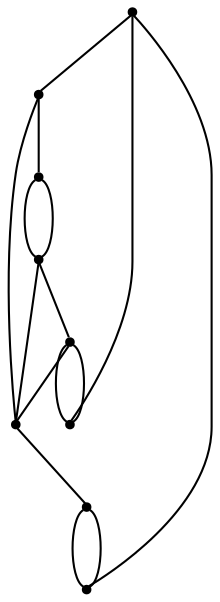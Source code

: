 graph {
  node [shape=point,comment="{\"directed\":false,\"doi\":\"10.1007/978-3-030-68766-3_19\",\"figure\":\"8 (6)\"}"]

  v0 [pos="874.8935333583242,901.4279863683414"]
  v1 [pos="845.1304657474789,894.1499519392086"]
  v2 [pos="816.2925460257204,885.5142101522988"]
  v3 [pos="784.6666557184151,879.4268701487382"]
  v4 [pos="727.9659446602955,947.0452017502095"]
  v5 [pos="721.0940079481009,821.4475342987149"]
  v6 [pos="698.4237196241149,764.139048033599"]
  v7 [pos="687.5386542825879,735.4474153696736"]
  v8 [pos="631.1546771330216,894.095775271309"]

  v0 -- v7 [id="-1",pos="874.8935333583242,901.4279863683414 877.552149205169,890.6493252711211 878.9690899167315,879.2893300869226 878.9690899167315,867.6126684635925 878.9690899167315,843.8966413276137 873.1264589218127,821.5475576538864 862.808157147227,801.9196433769864 860.1495254032776,796.8688772604751 857.1990228220949,791.997301108918 853.9693670872184,787.3299684518371 850.7271844340554,782.6376458528729 847.209981874349,778.1578331413741 843.4385528206864,773.9071902785963 839.6629905198733,769.639887454563 835.6331381366864,765.6142812440115 831.3699798489658,761.8345684310749 827.1151516439637,758.0673187952607 822.6352840287287,754.5501593411944 817.9470371686978,751.3080164231211 813.2838441452396,748.0825334663033 808.4122082885679,745.1321306331166 803.3655771063915,742.4734042971784 798.3564630906568,739.8396679031234 793.1681569138495,737.4976715939551 787.8297820712751,735.4640117432908 782.5497178077297,733.4553418345098 777.1113819725342,731.7592687560041 771.552164555295,730.3882556848961 766.0721147180897,729.0422325556715 760.4712468872584,728.0170726497115 754.7578275571018,727.3253027317771 749.1568961378528,726.6543895592314 743.4476736432641,726.3043396099503 737.6634168157921,726.3043396099503 731.8958201537569,726.3043396099503 726.2032578246051,726.6501927750983 720.6148533236426,727.3169727511494 714.9055672406363,728.0046094725891 709.3005025742369,729.0339025750437 703.8121226543132,730.3841224884014 698.2487719899236,731.7509387753763 692.8062393191601,733.4428786573873 687.5386542825879,735.4474153696736"]
  v1 -- v6 [id="-4",pos="845.1304657474789,894.1499519392086 846.1807397454908,889.8575955856536 846.9892028881019,885.4652794645655 847.530976206888,880.9937967336945 848.0560893602373,876.6098105932342 848.3311092667807,872.1425246464962 848.3311092667807,867.6126684635925 848.3311092667807,863.0912058489549 848.0602226073877,858.6363830793395 847.530976206888,854.260726919507 846.997596559238,849.7850474045028 846.1891334166269,845.3969280675478 845.1347738627779,841.1004385174982 844.0638177319098,836.7414423189211 842.7344382715174,832.4866662596487 841.1591623998872,828.3443767326702 839.5714231983883,824.1563041060581 837.7377875856516,820.0889844047294 835.6666492328131,816.1675983334825 833.5913140444067,812.2086955555915 831.2742792803305,808.3955992325054 828.744732024308,804.7408997166236 826.2109879327172,801.0695402394863 823.4522044308937,797.5565139819147 820.4975686025606,794.2268744734307 817.5429327742276,790.8888413966805 814.3882477838168,787.7342586566562 811.0502373851831,784.7754622552034 807.7205570692678,781.8249958343783 804.2116210038621,779.0704429274017 800.5402165312382,776.5283999078905 796.8896690596193,773.9988836531401 793.0765260039468,771.6902072664828 789.1175747064931,769.6148975126797 773.7441209017594,761.5261683849326 756.2413453419938,756.9463323182623 737.6633532273744,756.9463323182623 723.8361789758006,756.9463323182623 710.600694950906,759.4841785536405 698.4237196241149,764.139048033599"]
  v7 -- v0 [id="-7",pos="687.5386542825879,735.4474153696736 673.9698238750163,699.6671599544395 673.9698238750163,699.6671599544395 673.9698238750163,699.6671599544395 673.0613361513664,697.2793169579994 673.0613361513664,697.2793169579994 673.0613361513664,697.2793169579994 672.1528484277164,694.8914739615593 672.1528484277164,694.8914739615593 672.1528484277164,694.8914739615593 665.1267098026043,697.5043536102257 658.3423343415795,700.5715033474778 651.7912647850885,704.0178261723888 645.1860814851365,707.4891389391831 638.8184009252861,711.3522151460357 632.7174101892608,715.5736712827972 626.5872959579298,719.8117873808142 620.7280047975742,724.40828340874 615.168787380335,729.3423662088244 609.6012398803773,734.2805822054034 604.3337025351184,739.5438582093803 599.3954260166993,745.1155342594994 594.4654795809985,750.6705503483631 589.8647303837198,756.529769699236 585.6265623441545,762.6598088019686 581.4133845527446,768.7565279821902 577.5502610007616,775.1241940895483 574.0789056902153,781.720966457989 570.6283437922563,788.2760889232909 567.565353300166,795.056248040819 564.9107912149493,802.0322570845572 557.1762140282648,822.4143843402805 552.9422428242676,844.5176382040313 552.9422428242676,867.6126684635925 552.9422428242676,969.6318488409238 635.6429225222882,1052.3315149874975 737.6633532273744,1052.3315149874975 816.5925402833146,1052.3315149874975 883.9532772727285,1002.832608117641 910.4158516513818,933.1890102337716 913.0329601585744,926.2796410350555 915.2499703416119,919.1786186942627 917.0460887879068,911.9108695656378 904.6190043172055,908.7645532186028 904.6190043172055,908.7645532186028 904.6190043172055,908.7645532186028 902.1436979814792,908.1477531263183 902.1436979814792,908.1477531263183 902.1436979814792,908.1477531263183 899.6640676333495,907.5393466022999 899.6640676333495,907.5393466022999 899.6640676333495,907.5393466022999 897.1845008736375,906.9267432941484 897.1845008736375,906.9267432941484 897.1845008736375,906.9267432941484 894.7049341139254,906.31833677013 894.7049341139254,906.31833677013 894.7049341139254,906.31833677013 892.2295641897814,905.7057334619785 892.2295641897814,905.7057334619785 892.2295641897814,905.7057334619785 889.7416673473509,905.0973269379601 889.7416673473509,905.0973269379601 889.7416673473509,905.0973269379601 887.2704306703573,904.480590433314 887.2704306703573,904.480590433314 887.2704306703573,904.480590433314 884.786730663495,903.8721839092956 884.786730663495,903.8721839092956 884.786730663495,903.8721839092956 882.3071639037829,903.2595806011442 882.3071639037829,903.2595806011442 882.3071639037829,903.2595806011442 879.8234638969204,902.6511740771258 879.8234638969204,902.6511740771258 879.8234638969204,902.6511740771258 874.8935333583242,901.4279863683414 874.8935333583242,901.4279863683414 874.8935333583242,901.4279863683414"]
  v2 -- v4 [id="-9",pos="816.2925460257204,885.5142101522988 814.5924301930448,889.9535493319688 813.6256318903659,893.0289654622102 812.4921047564831,896.0169485896793 811.3461142927315,899.0382516396595 810.0167348323391,901.9719945115905 808.5290202118789,904.8141075966163 807.0287786731324,907.6728170552592 805.349344973313,910.4357635305021 803.5198426077266,913.0777663175464 801.6862069949899,915.7323594569899 799.6942362221854,918.2660724958735 797.5605904547499,920.6747722377021 795.4227478517464,923.0876051760255 793.1431666656943,925.3670948366663 790.7303041561473,927.5049112389969 788.3174416466004,929.6469244254605 785.7836975550097,931.6346740012145 783.1249386342249,933.4682871415359 780.4870367144451,935.3019002818572 777.7199231299031,936.9687866343467 774.8611150470408,938.4732065707755 772.0231003767657,939.9733661354329 769.0893215494375,941.2943993227742 766.0555181410706,942.448769309922 763.0633651462957,943.5822825516813 759.9837144887686,944.5448722214753 756.833226333926,945.3200055333257 753.7285218398258,946.0784788839205 750.5530434368279,946.6618954660557 747.3191908663833,947.0577921026087 744.1520425461039,947.432831993773 740.930653305528,947.6286819199829 737.6634804042097,947.6286819199829 734.3878502433377,947.6286183323446 731.1539976728931,947.4327684061346 727.9659446602955,947.0452017502095"]
  v2 -- v3 [id="-12",pos="816.2925460257204,885.5142101522988 810.3999186373867,885.5361160937207 810.3999186373867,885.5361160937207 810.3999186373867,885.5361160937207 807.9205426429277,884.9277731573407 807.9205426429277,884.9277731573407 807.9205426429277,884.9277731573407 805.4409758832156,884.3193666333223 805.4409758832156,884.3193666333223 805.4409758832156,884.3193666333223 802.9572758763533,883.7067633251708 802.9572758763533,883.7067633251708 802.9572758763533,883.7067633251708 800.4819059522092,883.0941600170194 800.4819059522092,883.0941600170194 800.4819059522092,883.0941600170194 798.0023391924972,882.4815567088679 798.0023391924972,882.4815567088679 798.0023391924972,882.4815567088679 795.5227724327851,881.8731501848495 795.5227724327851,881.8731501848495 795.5227724327851,881.8731501848495 793.0390724259228,881.260546876698 793.0390724259228,881.260546876698 793.0390724259228,881.260546876698 790.563638913361,880.6520767650412 790.563638913361,880.6520767650412 790.563638913361,880.6520767650412 784.6666557184151,879.4268701487382 784.6666557184151,879.4268701487382 784.6666557184151,879.4268701487382"]
  v1 -- v0 [id="-13",pos="845.1304657474789,894.1499519392086 850.0729232043617,895.3167215158404 850.0729232043617,895.3167215158404 850.0729232043617,895.3167215158404 852.5524899640737,895.9250644522205 852.5524899640737,895.9250644522205 852.5524899640737,895.9250644522205 855.0320567237858,896.5376677603718 855.0320567237858,896.5376677603718 855.0320567237858,896.5376677603718 857.5115598950802,897.1502710685234 857.5115598950802,897.1502710685234 857.5115598950802,897.1502710685234 859.9911266547922,897.7628743766749 859.9911266547922,897.7628743766749 859.9911266547922,897.7628743766749 862.4665601673538,898.3712809006933 862.4665601673538,898.3712809006933 862.4665601673538,898.3712809006933 864.9502601742163,898.9838842088448 864.9502601742163,898.9838842088448 864.9502601742163,898.9838842088448 867.4298269339283,899.5922907328631 867.4298269339283,899.5922907328631 867.4298269339283,899.5922907328631 869.9135269407907,900.2090908251477 869.9135269407907,900.2090908251477 869.9135269407907,900.2090908251477 874.8935333583242,901.4279863683414 874.8935333583242,901.4279863683414 874.8935333583242,901.4279863683414"]
  v4 -- v8 [id="-18",pos="727.9659446602955,947.0452017502095 724.3237113742905,977.4663545904283 724.3237113742905,977.4663545904283 724.3237113742905,977.4663545904283 719.802066168628,976.9329178920597 715.4180262988638,976.1286614418314 711.1214840918518,975.0701816133604 706.7666313058108,973.9991750201286 702.5159363479592,972.6698118521595 698.3735960538646,971.0946188742139 694.1896053461779,969.5110323280021 690.1306294676854,967.673285991186 686.2008016655373,965.6063062180107 682.250180450802,963.5268632677129 678.4370373951294,961.2223200775503 674.7864899235105,958.6928038228 671.1108886153186,956.1507608032887 667.606149385481,953.396207896312 664.2764690695657,950.4416082789924 660.9384586709319,947.4870086616726 657.7837736805212,944.3282291375152 654.8291378521882,940.9943928448981 651.874502023855,937.664753336414 649.1157185220316,934.1517270788426 646.5778411832905,930.4803676017052 644.0482939272679,926.8256680858233 641.735392410342,923.0125717627373 639.6559239747852,919.0536689848462 637.5889188690971,915.1280861294663 635.7552832563604,911.0649632122706 634.1675440548614,906.8768905856587 632.5922681832313,902.7346010586801 631.262888722839,898.4798249994076 631.1546771330216,894.095775271309"]
  v6 -- v5 [id="-20",pos="698.4237196241149,764.139048033599 709.2837152319647,792.7933547537954 709.2837152319647,792.7933547537954 709.2837152319647,792.7933547537954 710.1966541448535,795.1770009661024 710.1966541448535,795.1770009661024 710.1966541448535,795.1770009661024 711.1009450329353,797.5690407466756 711.1009450329353,797.5690407466756 711.1009450329353,797.5690407466756 712.0052359210173,799.9568837431157 712.0052359210173,799.9568837431157 712.0052359210173,799.9568837431157 712.9137236446672,802.3447267395558 712.9137236446672,802.3447267395558 712.9137236446672,802.3447267395558 713.8180145327491,804.7325697359959 713.8180145327491,804.7325697359959 713.8180145327491,804.7325697359959 714.7223054208309,807.124609516569 714.7223054208309,807.124609516569 714.7223054208309,807.124609516569 715.6265963089129,809.5083193165144 715.6265963089129,809.5083193165144 715.6265963089129,809.5083193165144 716.5350840325628,811.8961623129545 716.5350840325628,811.8961623129545 716.5350840325628,811.8961623129545 717.4393749206447,814.2840053093946 717.4393749206447,814.2840053093946 717.4393749206447,814.2840053093946 718.3436658087265,816.6677151093401 718.3436658087265,816.6677151093401 718.3436658087265,816.6677151093401 721.0940079481009,821.4475342987149 721.0940079481009,821.4475342987149 721.0940079481009,821.4475342987149"]
  v7 -- v8 [id="-22",pos="687.5386542825879,735.4474153696736 634.2303058231294,755.6879329547252 596.3534197024493,807.224696459379 596.3534197024493,867.612732051231 596.3534197024493,879.2769304974386 597.770296825594,890.6119357397538 600.4332525819467,901.4635477551053 602.9420064253821,900.8176245244427 602.9420064253821,900.8176245244427 602.9420064253821,900.8176245244427 605.4173763495261,900.2092180004244 605.4173763495261,900.2092180004244 605.4173763495261,900.2092180004244 607.9010763563886,899.596614692273 607.9010763563886,899.596614692273 607.9010763563886,899.596614692273 610.3764462805325,898.9840113841215 610.3764462805325,898.9840113841215 610.3764462805325,898.9840113841215 612.8601462873949,898.37140807597 612.8601462873949,898.37140807597 612.8601462873949,898.37140807597 615.3355162115389,897.7630015519516 615.3355162115389,897.7630015519516 615.3355162115389,897.7630015519516 617.8192162184013,897.1503982438002 617.8192162184013,897.1503982438002 617.8192162184013,897.1503982438002 620.2945861425453,896.5419917197818 620.2945861425453,896.5419917197818 620.2945861425453,896.5419917197818 622.7782861494077,895.9293884116303 622.7782861494077,895.9293884116303 622.7782861494077,895.9293884116303 631.1546771330216,894.095775271309 631.1546771330216,894.095775271309 631.1546771330216,894.095775271309"]
  v6 -- v7 [id="-23",pos="698.4237196241149,764.139048033599 696.6111794689496,759.3634892159955 696.6111794689496,759.3634892159955 696.6111794689496,759.3634892159955 695.7026917452996,756.9756462195554 695.7026917452996,756.9756462195554 695.7026917452996,756.9756462195554 694.7984008572176,754.5878032231153 694.7984008572176,754.5878032231153 694.7984008572176,754.5878032231153 693.8941099691358,752.1998966390369 693.8941099691358,752.1998966390369 693.8941099691358,752.1998966390369 692.9856222454858,749.8120536425968 692.9856222454858,749.8120536425968 692.9856222454858,749.8120536425968 692.081331357404,747.420077449662 692.081331357404,747.420077449662 692.081331357404,747.420077449662 691.1770404693222,745.0363676497166 691.1770404693222,745.0363676497166 691.1770404693222,745.0363676497166 690.2685527456722,742.6443278691434 690.2685527456722,742.6443278691434 690.2685527456722,742.6443278691434 689.3641982691726,740.2606816568364 689.3641982691726,740.2606816568364 689.3641982691726,740.2606816568364 687.5386542825879,735.4474153696736 687.5386542825879,735.4474153696736 687.5386542825879,735.4474153696736"]
  v8 -- v6 [id="-27",pos="631.1546771330216,894.095775271309 629.1377002149574,889.8241484878658 628.3333703194966,885.4318323667777 627.7957938362784,880.9603496359067 627.2709350366,876.5848842389893 627.004245212775,872.1259282728792 627.004245212775,867.612732051231 627.004245212775,863.0828758683272 627.275131872168,858.6113931374562 627.8001814370996,854.2232738005011 628.3419547558857,849.7559242661249 629.1462210629288,845.3678049291699 630.2047138639281,841.0755121632533 631.2757335832139,836.7165159646762 632.6051130436063,832.4659366895369 634.1803253268188,828.327780359053 635.7639312811673,824.1438409289357 637.6017001410545,820.0807815993785 639.6687052467425,816.1593319404932 641.7439768467312,812.2045623590968 644.052681528089,808.387332839516 646.5780955369613,804.7368301077673 649.1201697112704,801.06547063063 651.878953213094,797.556577569553 654.833589041427,794.2269380610691 657.78822486976,790.8889685719572 660.9470431073211,787.7343222442945 664.2809202588045,784.7755258428417 667.6106005747198,781.8251230096552 671.1236698872759,779.0663733185454 674.7950743598998,776.5284634955289 678.4498186670867,774.0030804372731 682.2629617227592,771.6860740699882 686.2177161846449,769.610764316185 690.1433471512249,767.5396513465149 694.2106531124359,765.7060382061936 698.4237196241149,764.139048033599"]
  v5 -- v3 [id="-28",pos="721.0940079481009,821.4475342987149 721.9944040455986,820.7391680071634 723.8863502373644,820.1432246602675 725.8366705965767,819.6598314333038 727.7536706249155,819.1930981675957 729.7123210668462,818.834718237687 731.7084250868011,818.5971548206998 733.6587454460135,818.359654991351 735.6465829716677,818.2429716749241 737.6635439926275,818.2429716749241 739.6847018491553,818.238774890791 741.6808694575279,818.355458207218 743.6395198994587,818.5930216242051 745.6314906722632,818.834718237687 747.5901411141941,819.1972313640904 749.5029443069648,819.6639646297986 751.4491314190268,820.1432246602675 753.3452744463606,820.739104419525 755.1872401418157,821.4392043180871 757.0541960854262,822.1435010007824 758.8711079443084,822.9644174122662 760.6213791414431,823.8937507471877 762.3841772568644,824.8188872979762 764.0844043692709,825.8481804004308 765.7180544083478,826.977496858057 767.3557741061572,828.106813315683 768.922719895069,829.336216716119 770.4063012683788,830.6571863158221 771.898212724407,831.9740863066687 773.2984296821148,833.378482887926 774.6194790597888,834.8703124719557 782.3411477976806,843.5841716726151 787.0293946577116,855.0483234084797 787.0293946577116,867.6126684635925 787.0336550816974,869.6295411777246 786.9169703352218,871.6256843217449 786.6794040067024,873.584310759121 786.4419012666007,875.5762571190081 786.0835169444553,877.5390803405173 784.6666557184151,879.4268701487382"]
  v8 -- v4 [id="-30",pos="631.1546771330216,894.095775271309 637.6514898721119,892.2580289344929 637.6514898721119,892.2580289344929 637.6514898721119,892.2580289344929 640.131056631824,891.6496224104745 640.131056631824,891.6496224104745 640.131056631824,891.6496224104745 642.6147566386863,891.037019102323 642.6147566386863,891.037019102323 642.6147566386863,891.037019102323 645.08599331568,890.4286125783046 645.08599331568,890.4286125783046 645.08599331568,890.4286125783046 647.5696933225424,889.8160092701531 647.5696933225424,889.8160092701531 647.5696933225424,889.8160092701531 650.0492600822545,889.2076027461347 650.0492600822545,889.2076027461347 650.0492600822545,889.2076027461347 652.5329600891168,888.5908662414886 652.5329600891168,888.5908662414886 652.5329600891168,888.5908662414886 659.967463532685,886.7614498853004 659.967463532685,886.7614498853004 659.967463532685,886.7614498853004 667.0354433366423,915.565632669158 689.6932047423415,938.2272495855223 718.4769471322214,945.3158087491927 721.5774547907534,946.0742185121492 724.748799946601,946.6576350942843 727.9659446602955,947.0452017502095"]
  v3 -- v5 [id="-33",pos="784.6666557184151,879.4268701487382 780.3034569525513,901.0008840982536 760.8544942807237,916.9782320557664 737.6632896389567,916.9782320557664 712.4134735626378,916.9782320557664 691.5851509341072,898.0295609320399 688.6513085183614,873.5635176013708 688.4098632963625,871.6174815163938 688.2931785498868,869.6296683530013 688.2931785498868,867.612732051231 688.2931785498868,865.5915989653274 688.4098632963625,863.5954558213072 688.6474296248819,861.6368293839311 688.8891292005516,859.6448830240439 689.2475135226969,857.6862565866678 689.7184493441675,855.7692800524304 690.2018484955071,853.8273771639483 690.7936023106038,851.9312573750996 691.4937107894576,850.0893142541504 692.1980161038796,848.2181844071849 693.0189425763596,846.4054280122523 693.939957218296,844.6509814817139 694.8734351901012,842.8924017546807 695.9027409073772,841.1879986955472 697.0321347941097,839.5543686779305 698.1572682568564,837.9208022479522 699.3866231362099,836.3539392506343 700.7076725138838,834.870376059594 702.0245250559898,833.378482887926 703.4331356848337,831.9740863066687 704.9249835524442,830.6531167069658 706.408564925754,829.3362803037575 707.975447126248,828.1069404909598 709.6132304124752,826.9734272492005 711.2468168631344,825.8482439880692 712.9471075639586,824.8147541014814 714.7099056793799,823.88542076656 716.4643737120828,822.9644809999046 718.2771523238146,822.1476341972771 721.0940079481009,821.4475342987149"]
  v2 -- v1 [id="-34",pos="816.2925460257204,885.5142101522988 820.3181856762349,887.982268954555 820.3181856762349,887.982268954555 820.3181856762349,887.982268954555 822.7978796127823,888.5907390662119 822.7978796127823,888.5907390662119 822.7978796127823,888.5907390662119 825.2732495369263,889.2033423743633 825.2732495369263,889.2033423743633 825.2732495369263,889.2033423743633 827.7569495437887,889.8158820948764 827.7569495437887,889.8158820948764 827.7569495437887,889.8158820948764 830.2365163035007,890.4284854030279 830.2365163035007,890.4284854030279 830.2365163035007,890.4284854030279 832.7118862276448,891.0368919270463 832.7118862276448,891.0368919270463 832.7118862276448,891.0368919270463 835.1914529873568,891.6494952351977 835.1914529873568,891.6494952351977 835.1914529873568,891.6494952351977 837.6751529942192,892.2579017592161 837.6751529942192,892.2579017592161 837.6751529942192,892.2579017592161 840.1547197539312,892.8705050673676 840.1547197539312,892.8705050673676 840.1547197539312,892.8705050673676 845.1304657474789,894.1499519392086 845.1304657474789,894.1499519392086 845.1304657474789,894.1499519392086"]
}